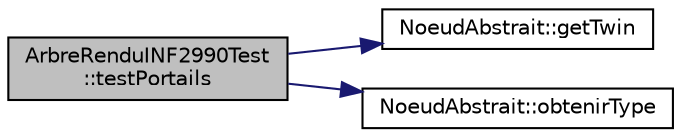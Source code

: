 digraph "ArbreRenduINF2990Test::testPortails"
{
  edge [fontname="Helvetica",fontsize="10",labelfontname="Helvetica",labelfontsize="10"];
  node [fontname="Helvetica",fontsize="10",shape=record];
  rankdir="LR";
  Node1 [label="ArbreRenduINF2990Test\l::testPortails",height=0.2,width=0.4,color="black", fillcolor="grey75", style="filled", fontcolor="black"];
  Node1 -> Node2 [color="midnightblue",fontsize="10",style="solid",fontname="Helvetica"];
  Node2 [label="NoeudAbstrait::getTwin",height=0.2,width=0.4,color="black", fillcolor="white", style="filled",URL="$da/df4/class_noeud_abstrait.html#ae81a18a1dd964ff9058ea58a8222e857",tooltip="Obtenir jumeau. "];
  Node1 -> Node3 [color="midnightblue",fontsize="10",style="solid",fontname="Helvetica"];
  Node3 [label="NoeudAbstrait::obtenirType",height=0.2,width=0.4,color="black", fillcolor="white", style="filled",URL="$da/df4/class_noeud_abstrait.html#a2df7c53ab456cc88bce73f7eb913e3e6",tooltip="Obtient le type du noeud. "];
}
